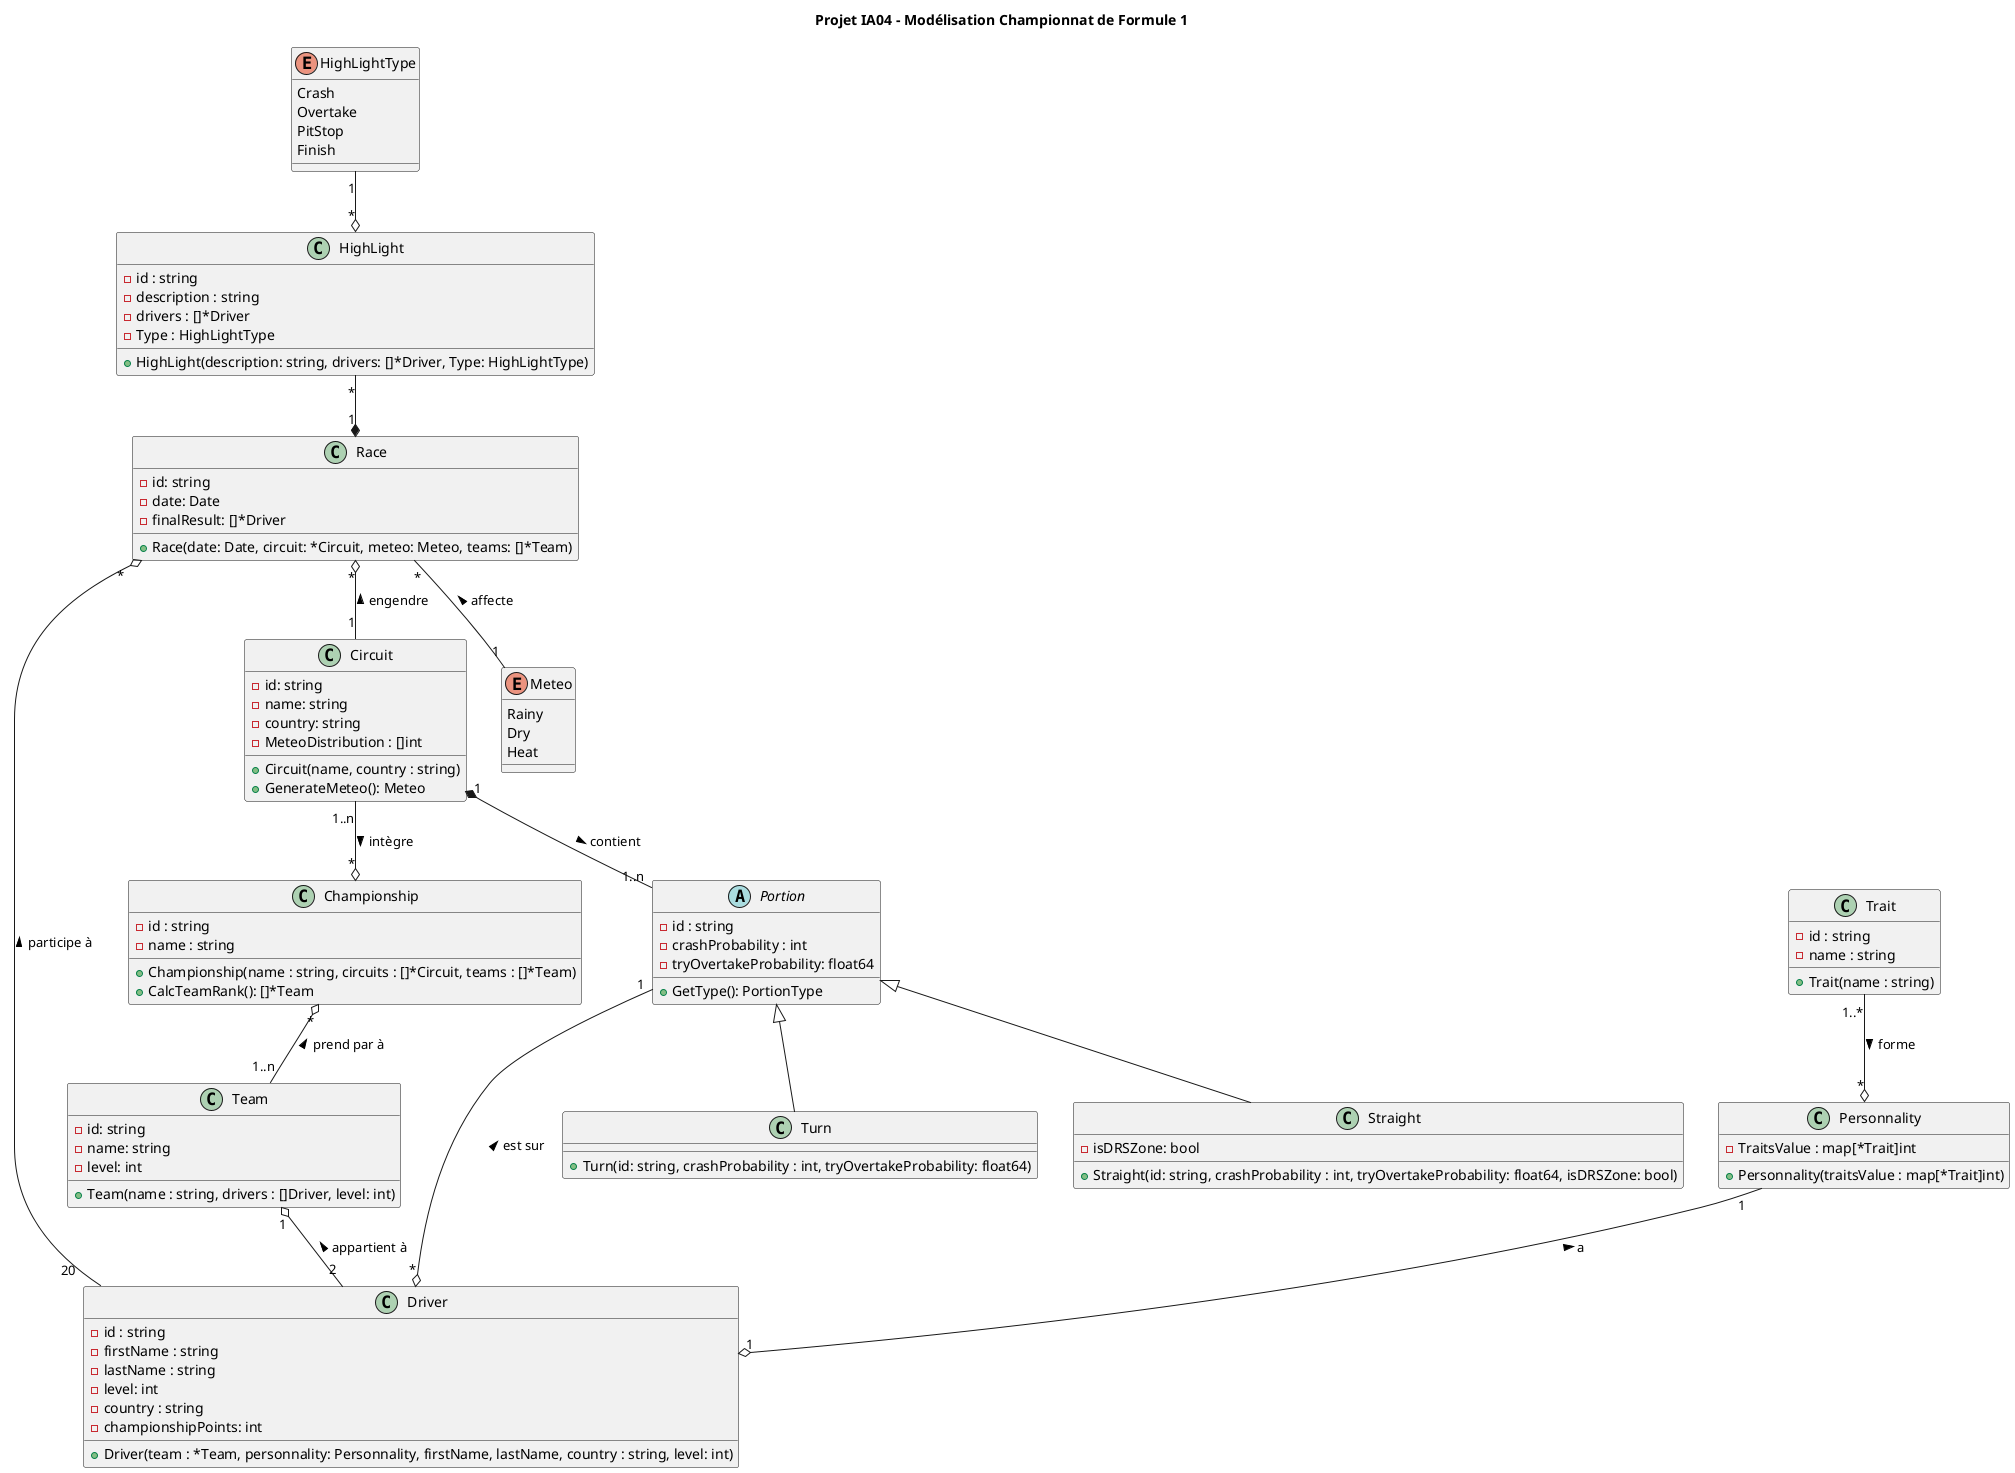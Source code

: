 @startuml IA04 - Modélisation Championnat de Formule 1


title Projet IA04 - Modélisation Championnat de Formule 1


class Driver {
  - id : string
  - firstName : string
  - lastName : string
  - level: int
  - country : string
  - championshipPoints: int

  + Driver(team : *Team, personnality: Personnality, firstName, lastName, country : string, level: int)
  
  }
  
class Team {
  - id: string
  - name: string
  - level: int

  + Team(name : string, drivers : []Driver, level: int)

}

class Circuit {
  - id: string
  - name: string
  - country: string
  - MeteoDistribution : []int

  + Circuit(name, country : string)
  + GenerateMeteo(): Meteo
}

class Championship{
  - id : string
  - name : string

  + Championship(name : string, circuits : []*Circuit, teams : []*Team)
  + CalcTeamRank(): []*Team
}

class HighLight{
  - id : string
  - description : string
  - drivers : []*Driver
  - Type : HighLightType

  + HighLight(description: string, drivers: []*Driver, Type: HighLightType)
}

enum HighLightType{
  Crash
  Overtake
  PitStop
  Finish
}

enum Meteo{
  Rainy
  Dry
  Heat
}

class Personnality{
  - TraitsValue : map[*Trait]int

  + Personnality(traitsValue : map[*Trait]int)
}

class Trait{
  - id : string
  - name : string

  + Trait(name : string)
}

abstract class Portion{
  - id : string
  - crashProbability : int
  - tryOvertakeProbability: float64

  + GetType(): PortionType
}


class Turn{

  + Turn(id: string, crashProbability : int, tryOvertakeProbability: float64)
}

class Straight{
  - isDRSZone: bool

  + Straight(id: string, crashProbability : int, tryOvertakeProbability: float64, isDRSZone: bool)
}

class Race{
  - id: string
  - date: Date 
  - finalResult: []*Driver

  + Race(date: Date, circuit: *Circuit, meteo: Meteo, teams: []*Team)
}

HighLightType "1" --o "*" HighLight
HighLight "*" --* "1" Race
Race "*" o-- "20" Driver : participe à <
Race "*" o-- "1" Circuit : engendre <
Race "*" -- "1" Meteo : affecte <
Circuit "1..n" --o "*" Championship : intègre >
Circuit "1" *-- "1..n" Portion : contient >
Portion  <|--  Turn
Portion  <|--  Straight
Portion "1" --o "*" Driver : est sur <
Championship "*" o-- "1..n" Team : prend par à <
Team "1" o-- "2" Driver : appartient à <
Personnality "1" --o "1" Driver : a <
Trait "1..*" --o "*" Personnality : forme >


@enduml
